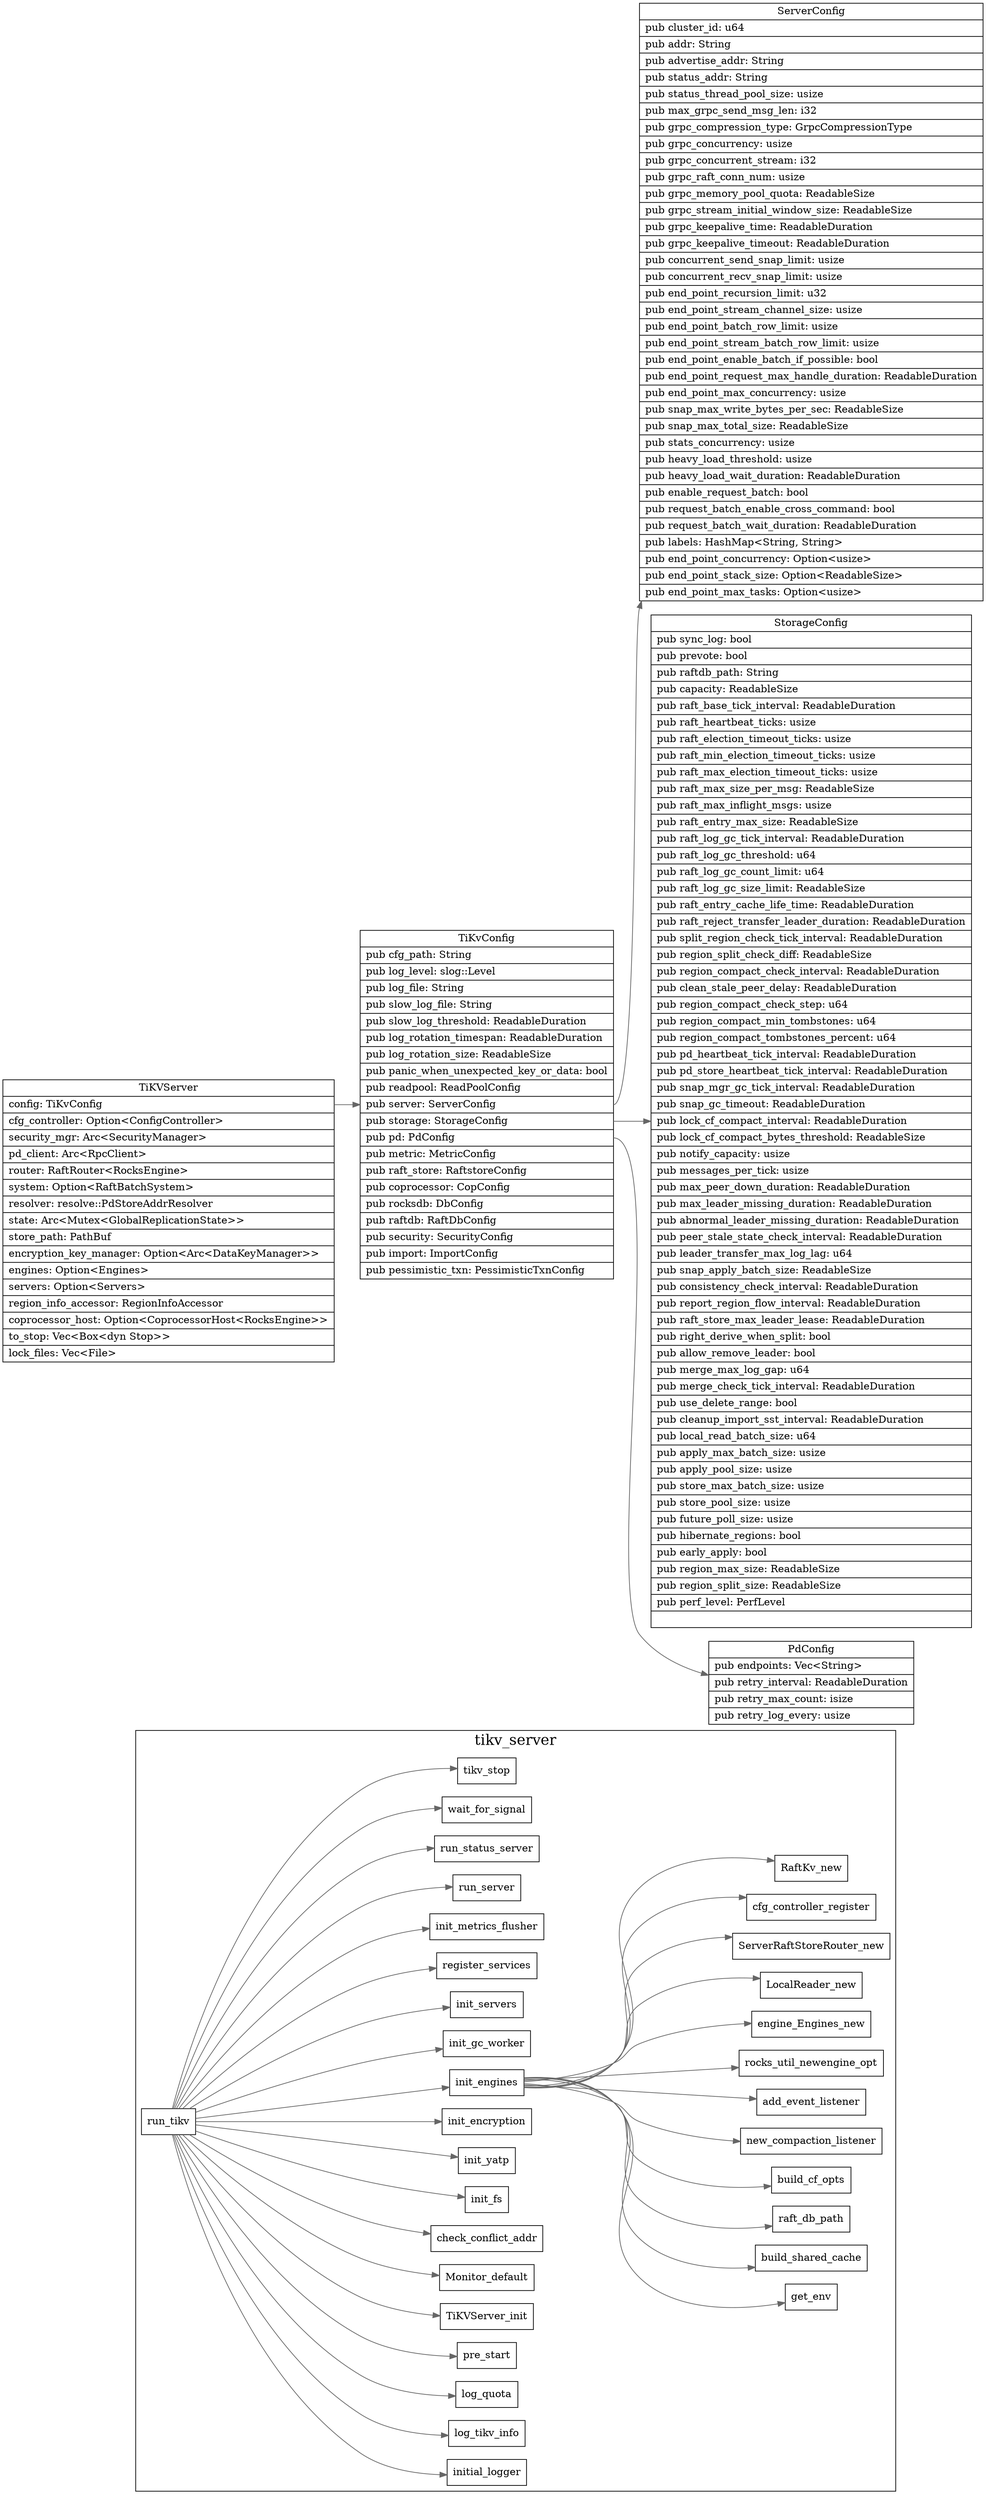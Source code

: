 digraph startup {
  node[shape=box];
  edge[color=gray40];
  newrank=true;
  rankdir=LR;
  subgraph cluster_tikv_server {
    graph[label="tikv_server";fontsize=20;];
    run_tikv -> {
      initial_logger;
      log_tikv_info;
      log_quota;
      pre_start;
      TiKVServer_init;
      Monitor_default;
      check_conflict_addr;
      init_fs;
      init_yatp;
      init_encryption;
      init_engines;
      init_gc_worker;
      init_servers;
      register_services;
      init_metrics_flusher;
      run_server;
      run_status_server;
      wait_for_signal
      tikv_stop;
    }

    init_engines -> {
      get_env;
      build_shared_cache;
      raft_db_path;
      build_cf_opts;
      new_compaction_listener;
      add_event_listener;
      rocks_util_newengine_opt
      engine_Engines_new;
      LocalReader_new;
      ServerRaftStoreRouter_new;
      cfg_controller_register;
      RaftKv_new;
    }
  }
  TiKVServer[
    shape="record";
    label="{{
      TiKVServer|
        <TiKvConfig> config: TiKvConfig\l|
        cfg_controller: Option\<ConfigController\>\l|
        security_mgr: Arc\<SecurityManager\>\l|
        pd_client: Arc\<RpcClient\>\l|
        router: RaftRouter\<RocksEngine\>\l|
        system: Option\<RaftBatchSystem\>\l|
        resolver: resolve::PdStoreAddrResolver\l|
        state: Arc\<Mutex\<GlobalReplicationState\>\>\l|
        store_path: PathBuf\l|
        encryption_key_manager: Option\<Arc\<DataKeyManager\>\>\l|
        engines: Option\<Engines\>\l|
        servers: Option\<Servers\>\l|
        region_info_accessor: RegionInfoAccessor\l|
        coprocessor_host: Option\<CoprocessorHost\<RocksEngine\>\>\l|
        to_stop: Vec\<Box\<dyn Stop\>\>\l|
        lock_files: Vec\<File\>\l
    }}";
  ];
  TiKVServer:TiKvConfig -> TiKvConfig;
  TiKvConfig[
    shape="record";
    label="{{
      TiKvConfig|
    pub cfg_path: String\l|
    pub log_level: slog::Level\l|
    pub log_file: String\l|
    pub slow_log_file: String\l|
    pub slow_log_threshold: ReadableDuration\l|
    pub log_rotation_timespan: ReadableDuration\l|
    pub log_rotation_size: ReadableSize\l|
    pub panic_when_unexpected_key_or_data: bool\l|
    pub readpool: ReadPoolConfig\l|
    <ServerConfig> pub server: ServerConfig\l|
    <StorageConfig> pub storage: StorageConfig\l|
    <PdConfig> pub pd: PdConfig\l|
    pub metric: MetricConfig\l|
    pub raft_store: RaftstoreConfig\l|
    pub coprocessor: CopConfig\l|
    pub rocksdb: DbConfig\l|
    pub raftdb: RaftDbConfig\l|
    pub security: SecurityConfig\l|
    pub import: ImportConfig\l|
    pub pessimistic_txn: PessimisticTxnConfig\l
    }}";
  ];

  TiKvConfig:ServerConfig -> ServerConfig;
  TiKvConfig:PdConfig -> PdConfig;

  ServerConfig[
    shape="record";
    label="{{
      ServerConfig|
    pub cluster_id: u64\l|
    pub addr: String\l|
    pub advertise_addr: String\l|
    pub status_addr: String\l|
    pub status_thread_pool_size: usize\l|
    pub max_grpc_send_msg_len: i32\l|
    pub grpc_compression_type: GrpcCompressionType\l|
    pub grpc_concurrency: usize\l|
    pub grpc_concurrent_stream: i32\l|
    pub grpc_raft_conn_num: usize\l|
    pub grpc_memory_pool_quota: ReadableSize\l|
    pub grpc_stream_initial_window_size: ReadableSize\l|
    pub grpc_keepalive_time: ReadableDuration\l|
    pub grpc_keepalive_timeout: ReadableDuration\l|
    pub concurrent_send_snap_limit: usize\l|
    pub concurrent_recv_snap_limit: usize\l|
    pub end_point_recursion_limit: u32\l|
    pub end_point_stream_channel_size: usize\l|
    pub end_point_batch_row_limit: usize\l|
    pub end_point_stream_batch_row_limit: usize\l|
    pub end_point_enable_batch_if_possible: bool\l|
    pub end_point_request_max_handle_duration: ReadableDuration\l|
    pub end_point_max_concurrency: usize\l|
    pub snap_max_write_bytes_per_sec: ReadableSize\l|
    pub snap_max_total_size: ReadableSize\l|
    pub stats_concurrency: usize\l|
    pub heavy_load_threshold: usize\l|
    pub heavy_load_wait_duration: ReadableDuration\l|
    pub enable_request_batch: bool\l|
    pub request_batch_enable_cross_command: bool\l|
    pub request_batch_wait_duration: ReadableDuration\l|
    pub labels: HashMap\<String, String\>\l|
    pub end_point_concurrency: Option\<usize\>\l|
    pub end_point_stack_size: Option\<ReadableSize\>\l|
    pub end_point_max_tasks: Option\<usize\>\l
    }}";
  ];

  TiKvConfig:StorageConfig -> StorageConfig;
  StorageConfig[
    shape="record";
    label="{{
      StorageConfig|
    pub sync_log: bool\l|
    pub prevote: bool\l|
    pub raftdb_path: String\l|
    pub capacity: ReadableSize\l|
    pub raft_base_tick_interval: ReadableDuration\l|
    pub raft_heartbeat_ticks: usize\l|
    pub raft_election_timeout_ticks: usize\l|
    pub raft_min_election_timeout_ticks: usize\l|
    pub raft_max_election_timeout_ticks: usize\l|
    pub raft_max_size_per_msg: ReadableSize\l|
    pub raft_max_inflight_msgs: usize\l|
    pub raft_entry_max_size: ReadableSize\l|
    pub raft_log_gc_tick_interval: ReadableDuration\l|
    pub raft_log_gc_threshold: u64\l|
    pub raft_log_gc_count_limit: u64\l|
    pub raft_log_gc_size_limit: ReadableSize\l|
    pub raft_entry_cache_life_time: ReadableDuration\l|
    pub raft_reject_transfer_leader_duration: ReadableDuration\l|
    pub split_region_check_tick_interval: ReadableDuration\l|
    pub region_split_check_diff: ReadableSize\l|
    pub region_compact_check_interval: ReadableDuration\l|
    pub clean_stale_peer_delay: ReadableDuration\l|
    pub region_compact_check_step: u64\l|
    pub region_compact_min_tombstones: u64\l|
    pub region_compact_tombstones_percent: u64\l|
    pub pd_heartbeat_tick_interval: ReadableDuration\l|
    pub pd_store_heartbeat_tick_interval: ReadableDuration\l|
    pub snap_mgr_gc_tick_interval: ReadableDuration\l|
    pub snap_gc_timeout: ReadableDuration\l|
    pub lock_cf_compact_interval: ReadableDuration\l|
    pub lock_cf_compact_bytes_threshold: ReadableSize\l|
    pub notify_capacity: usize\l|
    pub messages_per_tick: usize\l|
    pub max_peer_down_duration: ReadableDuration\l|
    pub max_leader_missing_duration: ReadableDuration\l|
    pub abnormal_leader_missing_duration: ReadableDuration\l|
    pub peer_stale_state_check_interval: ReadableDuration\l|
    pub leader_transfer_max_log_lag: u64\l|
    pub snap_apply_batch_size: ReadableSize\l|
    pub consistency_check_interval: ReadableDuration\l|
    pub report_region_flow_interval: ReadableDuration\l|
    pub raft_store_max_leader_lease: ReadableDuration\l|
    pub right_derive_when_split: bool\l|
    pub allow_remove_leader: bool\l|
    pub merge_max_log_gap: u64\l|
    pub merge_check_tick_interval: ReadableDuration\l|
    pub use_delete_range: bool\l|
    pub cleanup_import_sst_interval: ReadableDuration\l|
    pub local_read_batch_size: u64\l|
    pub apply_max_batch_size: usize\l|
    pub apply_pool_size: usize\l|
    pub store_max_batch_size: usize\l|
    pub store_pool_size: usize\l|
    pub future_poll_size: usize\l|
    pub hibernate_regions: bool\l|
    pub early_apply: bool\l|
    pub region_max_size: ReadableSize\l|
    pub region_split_size: ReadableSize\l|
    pub perf_level: PerfLevel\l|
    }}"
  ]
  PdConfig[
    shape="record";
    label="{{
      PdConfig|
        pub endpoints: Vec\<String\>\l|
        pub retry_interval: ReadableDuration\l|
        pub retry_max_count: isize\l|
        pub retry_log_every: usize\l
    }}";
  ];
}

